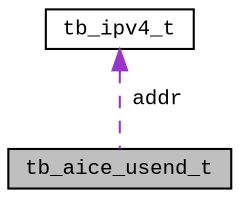 digraph "tb_aice_usend_t"
{
  edge [fontname="CourierNew",fontsize="10",labelfontname="CourierNew",labelfontsize="10"];
  node [fontname="CourierNew",fontsize="10",shape=record];
  Node1 [label="tb_aice_usend_t",height=0.2,width=0.4,color="black", fillcolor="grey75", style="filled" fontcolor="black"];
  Node2 -> Node1 [dir="back",color="darkorchid3",fontsize="10",style="dashed",label=" addr" ,fontname="CourierNew"];
  Node2 [label="tb_ipv4_t",height=0.2,width=0.4,color="black", fillcolor="white", style="filled",URL="$d1/db4/uniontb__ipv4__t.html",tooltip="the ipv4 "];
}
